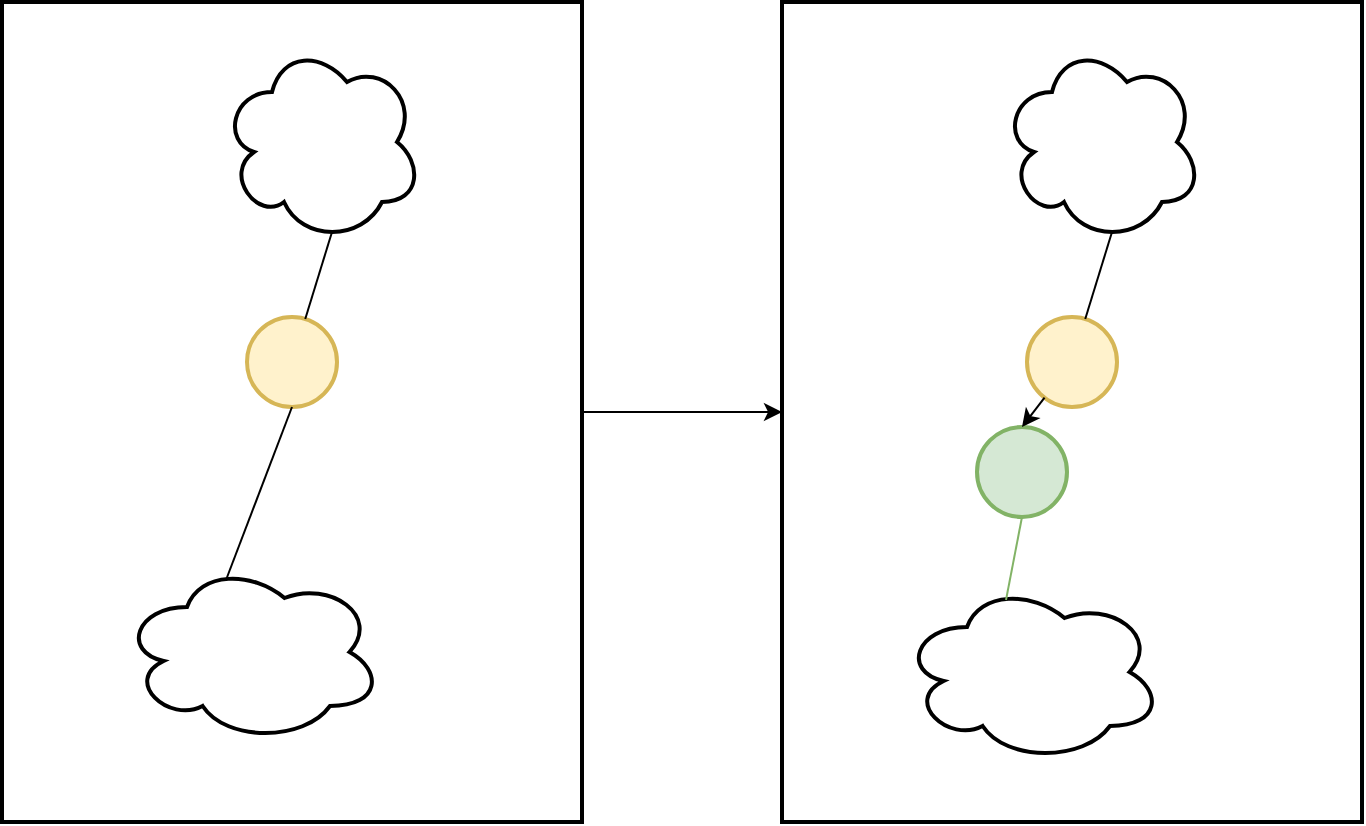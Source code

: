 <mxfile version="10.7.7" type="device"><diagram id="JObh2NAOWRanBU89oQ7s" name="Page-1"><mxGraphModel dx="765" dy="694" grid="1" gridSize="10" guides="1" tooltips="1" connect="1" arrows="1" fold="1" page="1" pageScale="1" pageWidth="850" pageHeight="1100" math="0" shadow="0"><root><mxCell id="0"/><mxCell id="1" parent="0"/><mxCell id="BuEbzZ_wpsYYToaPvQ13-14" value="" style="edgeStyle=orthogonalEdgeStyle;rounded=0;orthogonalLoop=1;jettySize=auto;html=1;entryX=0;entryY=0.5;entryDx=0;entryDy=0;" edge="1" parent="1" source="BuEbzZ_wpsYYToaPvQ13-1" target="BuEbzZ_wpsYYToaPvQ13-7"><mxGeometry relative="1" as="geometry"><mxPoint x="390" y="225" as="targetPoint"/></mxGeometry></mxCell><mxCell id="BuEbzZ_wpsYYToaPvQ13-1" value="" style="rounded=0;whiteSpace=wrap;html=1;strokeWidth=2;" vertex="1" parent="1"><mxGeometry x="20" y="20" width="290" height="410" as="geometry"/></mxCell><mxCell id="BuEbzZ_wpsYYToaPvQ13-3" value="" style="ellipse;shape=cloud;whiteSpace=wrap;html=1;strokeWidth=2;" vertex="1" parent="1"><mxGeometry x="130" y="40" width="100" height="100" as="geometry"/></mxCell><mxCell id="BuEbzZ_wpsYYToaPvQ13-2" value="" style="ellipse;whiteSpace=wrap;html=1;aspect=fixed;strokeWidth=2;fillColor=#fff2cc;strokeColor=#d6b656;" vertex="1" parent="1"><mxGeometry x="142.5" y="177.5" width="45" height="45" as="geometry"/></mxCell><mxCell id="BuEbzZ_wpsYYToaPvQ13-4" value="" style="endArrow=none;html=1;entryX=0.55;entryY=0.95;entryDx=0;entryDy=0;entryPerimeter=0;" edge="1" parent="1" source="BuEbzZ_wpsYYToaPvQ13-2" target="BuEbzZ_wpsYYToaPvQ13-3"><mxGeometry width="50" height="50" relative="1" as="geometry"><mxPoint x="20" y="500" as="sourcePoint"/><mxPoint x="70" y="450" as="targetPoint"/></mxGeometry></mxCell><mxCell id="BuEbzZ_wpsYYToaPvQ13-5" value="" style="ellipse;shape=cloud;whiteSpace=wrap;html=1;strokeWidth=2;" vertex="1" parent="1"><mxGeometry x="80" y="300" width="130" height="90" as="geometry"/></mxCell><mxCell id="BuEbzZ_wpsYYToaPvQ13-6" value="" style="endArrow=none;html=1;entryX=0.5;entryY=1;entryDx=0;entryDy=0;exitX=0.4;exitY=0.1;exitDx=0;exitDy=0;exitPerimeter=0;" edge="1" parent="1" source="BuEbzZ_wpsYYToaPvQ13-5" target="BuEbzZ_wpsYYToaPvQ13-2"><mxGeometry width="50" height="50" relative="1" as="geometry"><mxPoint x="161.322" y="192.135" as="sourcePoint"/><mxPoint x="126" y="146" as="targetPoint"/></mxGeometry></mxCell><mxCell id="BuEbzZ_wpsYYToaPvQ13-7" value="" style="rounded=0;whiteSpace=wrap;html=1;strokeWidth=2;" vertex="1" parent="1"><mxGeometry x="410" y="20" width="290" height="410" as="geometry"/></mxCell><mxCell id="BuEbzZ_wpsYYToaPvQ13-8" value="" style="ellipse;shape=cloud;whiteSpace=wrap;html=1;strokeWidth=2;" vertex="1" parent="1"><mxGeometry x="520" y="40" width="100" height="100" as="geometry"/></mxCell><mxCell id="BuEbzZ_wpsYYToaPvQ13-9" value="" style="ellipse;whiteSpace=wrap;html=1;aspect=fixed;strokeWidth=2;fillColor=#fff2cc;strokeColor=#d6b656;" vertex="1" parent="1"><mxGeometry x="532.5" y="177.5" width="45" height="45" as="geometry"/></mxCell><mxCell id="BuEbzZ_wpsYYToaPvQ13-10" value="" style="endArrow=none;html=1;entryX=0.55;entryY=0.95;entryDx=0;entryDy=0;entryPerimeter=0;" edge="1" parent="1" source="BuEbzZ_wpsYYToaPvQ13-9" target="BuEbzZ_wpsYYToaPvQ13-8"><mxGeometry width="50" height="50" relative="1" as="geometry"><mxPoint x="410" y="500" as="sourcePoint"/><mxPoint x="460" y="450" as="targetPoint"/></mxGeometry></mxCell><mxCell id="BuEbzZ_wpsYYToaPvQ13-11" value="" style="ellipse;shape=cloud;whiteSpace=wrap;html=1;strokeWidth=2;" vertex="1" parent="1"><mxGeometry x="470" y="310" width="130" height="90" as="geometry"/></mxCell><mxCell id="BuEbzZ_wpsYYToaPvQ13-12" value="" style="endArrow=none;html=1;exitX=0.4;exitY=0.1;exitDx=0;exitDy=0;exitPerimeter=0;fillColor=#d5e8d4;strokeColor=#82b366;entryX=0.5;entryY=1;entryDx=0;entryDy=0;" edge="1" parent="1" source="BuEbzZ_wpsYYToaPvQ13-11" target="BuEbzZ_wpsYYToaPvQ13-15"><mxGeometry width="50" height="50" relative="1" as="geometry"><mxPoint x="551.322" y="192.135" as="sourcePoint"/><mxPoint x="550" y="270" as="targetPoint"/></mxGeometry></mxCell><mxCell id="BuEbzZ_wpsYYToaPvQ13-15" value="" style="ellipse;whiteSpace=wrap;html=1;aspect=fixed;strokeWidth=2;fillColor=#d5e8d4;strokeColor=#82b366;" vertex="1" parent="1"><mxGeometry x="507.5" y="232.5" width="45" height="45" as="geometry"/></mxCell><mxCell id="BuEbzZ_wpsYYToaPvQ13-17" value="" style="endArrow=classic;html=1;entryX=0.5;entryY=0;entryDx=0;entryDy=0;" edge="1" parent="1" source="BuEbzZ_wpsYYToaPvQ13-9" target="BuEbzZ_wpsYYToaPvQ13-15"><mxGeometry width="50" height="50" relative="1" as="geometry"><mxPoint x="20" y="500" as="sourcePoint"/><mxPoint x="70" y="450" as="targetPoint"/></mxGeometry></mxCell></root></mxGraphModel></diagram></mxfile>